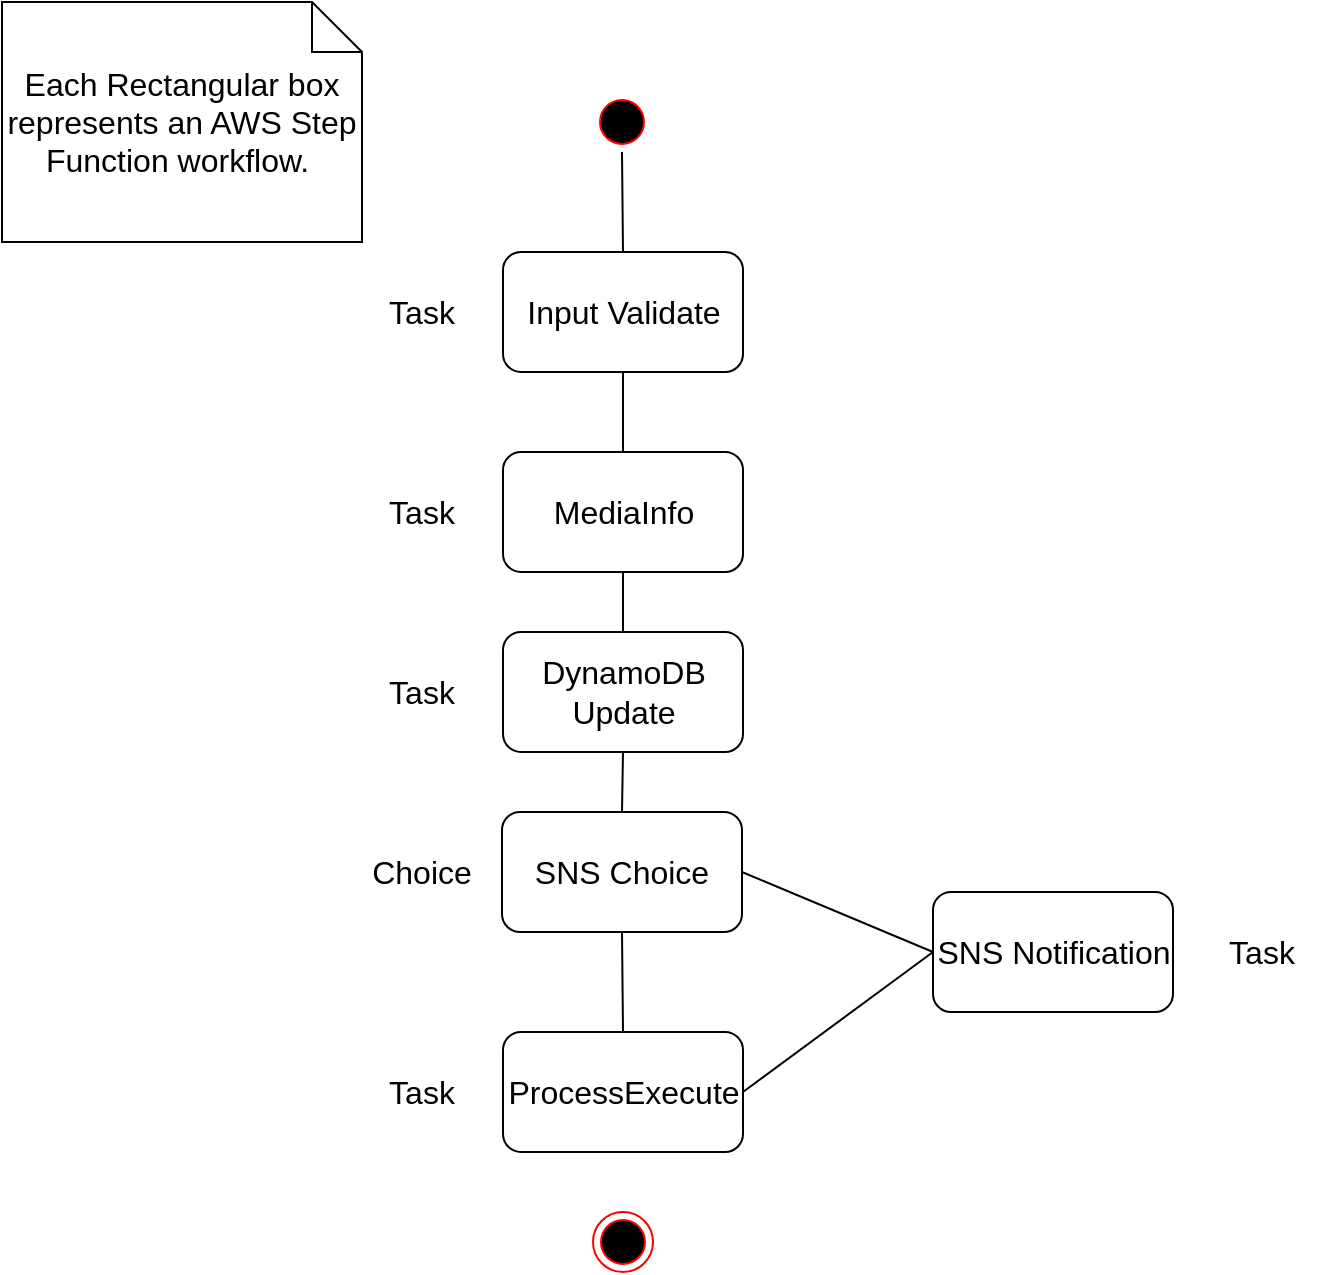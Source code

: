<mxfile version="22.1.11" type="github">
  <diagram name="Page-1" id="e7e014a7-5840-1c2e-5031-d8a46d1fe8dd">
    <mxGraphModel dx="1729" dy="1483" grid="1" gridSize="10" guides="1" tooltips="1" connect="1" arrows="1" fold="1" page="1" pageScale="1" pageWidth="1169" pageHeight="826" background="none" math="0" shadow="0">
      <root>
        <mxCell id="0" />
        <mxCell id="1" parent="0" />
        <mxCell id="SQg0XDpjlxG6kFOg6IQ--44" value="Input Validate" style="rounded=1;whiteSpace=wrap;html=1;fontSize=16;" vertex="1" parent="1">
          <mxGeometry x="150.5" y="-590" width="120" height="60" as="geometry" />
        </mxCell>
        <mxCell id="SQg0XDpjlxG6kFOg6IQ--45" value="MediaInfo" style="rounded=1;whiteSpace=wrap;html=1;fontSize=16;" vertex="1" parent="1">
          <mxGeometry x="150.5" y="-490" width="120" height="60" as="geometry" />
        </mxCell>
        <mxCell id="SQg0XDpjlxG6kFOg6IQ--46" value="DynamoDB Update" style="rounded=1;whiteSpace=wrap;html=1;fontSize=16;" vertex="1" parent="1">
          <mxGeometry x="150.5" y="-400" width="120" height="60" as="geometry" />
        </mxCell>
        <mxCell id="SQg0XDpjlxG6kFOg6IQ--47" value="SNS Choice" style="rounded=1;whiteSpace=wrap;html=1;fontSize=16;" vertex="1" parent="1">
          <mxGeometry x="150" y="-310" width="120" height="60" as="geometry" />
        </mxCell>
        <mxCell id="SQg0XDpjlxG6kFOg6IQ--48" value="SNS Notification" style="rounded=1;whiteSpace=wrap;html=1;fontSize=16;" vertex="1" parent="1">
          <mxGeometry x="365.5" y="-270" width="120" height="60" as="geometry" />
        </mxCell>
        <mxCell id="SQg0XDpjlxG6kFOg6IQ--49" value="ProcessExecute" style="rounded=1;whiteSpace=wrap;html=1;fontSize=16;" vertex="1" parent="1">
          <mxGeometry x="150.5" y="-200" width="120" height="60" as="geometry" />
        </mxCell>
        <mxCell id="SQg0XDpjlxG6kFOg6IQ--56" value="" style="ellipse;shape=endState;fillColor=#000000;strokeColor=#ff0000" vertex="1" parent="1">
          <mxGeometry x="195.5" y="-110" width="30" height="30" as="geometry" />
        </mxCell>
        <mxCell id="SQg0XDpjlxG6kFOg6IQ--57" value="" style="endArrow=none;html=1;rounded=0;fontSize=12;startSize=8;endSize=8;curved=1;entryX=0.5;entryY=1;entryDx=0;entryDy=0;exitX=0.5;exitY=0;exitDx=0;exitDy=0;" edge="1" parent="1" source="SQg0XDpjlxG6kFOg6IQ--45" target="SQg0XDpjlxG6kFOg6IQ--44">
          <mxGeometry width="50" height="50" relative="1" as="geometry">
            <mxPoint x="245.5" y="-400" as="sourcePoint" />
            <mxPoint x="295.5" y="-450" as="targetPoint" />
          </mxGeometry>
        </mxCell>
        <mxCell id="SQg0XDpjlxG6kFOg6IQ--58" value="" style="endArrow=none;html=1;rounded=0;fontSize=12;startSize=8;endSize=8;curved=1;entryX=0.5;entryY=1;entryDx=0;entryDy=0;" edge="1" parent="1" source="SQg0XDpjlxG6kFOg6IQ--46" target="SQg0XDpjlxG6kFOg6IQ--45">
          <mxGeometry width="50" height="50" relative="1" as="geometry">
            <mxPoint x="245.5" y="-400" as="sourcePoint" />
            <mxPoint x="295.5" y="-450" as="targetPoint" />
          </mxGeometry>
        </mxCell>
        <mxCell id="SQg0XDpjlxG6kFOg6IQ--59" value="" style="endArrow=none;html=1;rounded=0;fontSize=12;startSize=8;endSize=8;curved=1;entryX=0.5;entryY=1;entryDx=0;entryDy=0;exitX=0.5;exitY=0;exitDx=0;exitDy=0;" edge="1" parent="1" source="SQg0XDpjlxG6kFOg6IQ--47" target="SQg0XDpjlxG6kFOg6IQ--46">
          <mxGeometry width="50" height="50" relative="1" as="geometry">
            <mxPoint x="245.5" y="-400" as="sourcePoint" />
            <mxPoint x="295.5" y="-450" as="targetPoint" />
          </mxGeometry>
        </mxCell>
        <mxCell id="SQg0XDpjlxG6kFOg6IQ--60" value="" style="endArrow=none;html=1;rounded=0;fontSize=12;startSize=8;endSize=8;curved=1;entryX=0.5;entryY=1;entryDx=0;entryDy=0;exitX=0.5;exitY=0;exitDx=0;exitDy=0;" edge="1" parent="1" source="SQg0XDpjlxG6kFOg6IQ--49" target="SQg0XDpjlxG6kFOg6IQ--47">
          <mxGeometry width="50" height="50" relative="1" as="geometry">
            <mxPoint x="245.5" y="-300" as="sourcePoint" />
            <mxPoint x="295.5" y="-350" as="targetPoint" />
          </mxGeometry>
        </mxCell>
        <mxCell id="SQg0XDpjlxG6kFOg6IQ--61" value="" style="endArrow=none;html=1;rounded=0;fontSize=12;startSize=8;endSize=8;curved=1;exitX=1;exitY=0.5;exitDx=0;exitDy=0;entryX=0;entryY=0.5;entryDx=0;entryDy=0;" edge="1" parent="1" source="SQg0XDpjlxG6kFOg6IQ--47" target="SQg0XDpjlxG6kFOg6IQ--48">
          <mxGeometry width="50" height="50" relative="1" as="geometry">
            <mxPoint x="245.5" y="-300" as="sourcePoint" />
            <mxPoint x="295.5" y="-350" as="targetPoint" />
          </mxGeometry>
        </mxCell>
        <mxCell id="SQg0XDpjlxG6kFOg6IQ--62" value="" style="endArrow=none;html=1;rounded=0;fontSize=12;startSize=8;endSize=8;curved=1;exitX=1;exitY=0.5;exitDx=0;exitDy=0;entryX=0;entryY=0.5;entryDx=0;entryDy=0;" edge="1" parent="1" source="SQg0XDpjlxG6kFOg6IQ--49" target="SQg0XDpjlxG6kFOg6IQ--48">
          <mxGeometry width="50" height="50" relative="1" as="geometry">
            <mxPoint x="245.5" y="-300" as="sourcePoint" />
            <mxPoint x="295.5" y="-350" as="targetPoint" />
          </mxGeometry>
        </mxCell>
        <mxCell id="SQg0XDpjlxG6kFOg6IQ--66" value="" style="endArrow=none;html=1;rounded=0;fontSize=12;startSize=8;endSize=8;curved=1;entryX=0.5;entryY=1;entryDx=0;entryDy=0;exitX=0.5;exitY=0;exitDx=0;exitDy=0;" edge="1" parent="1" source="SQg0XDpjlxG6kFOg6IQ--44" target="SQg0XDpjlxG6kFOg6IQ--67">
          <mxGeometry width="50" height="50" relative="1" as="geometry">
            <mxPoint x="245.5" y="-400" as="sourcePoint" />
            <mxPoint x="215.5" y="-665" as="targetPoint" />
          </mxGeometry>
        </mxCell>
        <mxCell id="SQg0XDpjlxG6kFOg6IQ--67" value="" style="ellipse;shape=startState;fillColor=#000000;strokeColor=#ff0000;" vertex="1" parent="1">
          <mxGeometry x="195" y="-670" width="30" height="30" as="geometry" />
        </mxCell>
        <mxCell id="SQg0XDpjlxG6kFOg6IQ--68" value="Task" style="text;html=1;strokeColor=none;fillColor=none;align=center;verticalAlign=middle;whiteSpace=wrap;rounded=0;fontSize=16;" vertex="1" parent="1">
          <mxGeometry x="80" y="-575" width="60" height="30" as="geometry" />
        </mxCell>
        <mxCell id="SQg0XDpjlxG6kFOg6IQ--69" value="Task" style="text;html=1;strokeColor=none;fillColor=none;align=center;verticalAlign=middle;whiteSpace=wrap;rounded=0;fontSize=16;" vertex="1" parent="1">
          <mxGeometry x="80" y="-475" width="60" height="30" as="geometry" />
        </mxCell>
        <mxCell id="SQg0XDpjlxG6kFOg6IQ--70" value="Task" style="text;html=1;strokeColor=none;fillColor=none;align=center;verticalAlign=middle;whiteSpace=wrap;rounded=0;fontSize=16;" vertex="1" parent="1">
          <mxGeometry x="80" y="-385" width="60" height="30" as="geometry" />
        </mxCell>
        <mxCell id="SQg0XDpjlxG6kFOg6IQ--72" value="Task" style="text;html=1;strokeColor=none;fillColor=none;align=center;verticalAlign=middle;whiteSpace=wrap;rounded=0;fontSize=16;" vertex="1" parent="1">
          <mxGeometry x="80" y="-185" width="60" height="30" as="geometry" />
        </mxCell>
        <mxCell id="SQg0XDpjlxG6kFOg6IQ--73" value="Task" style="text;html=1;strokeColor=none;fillColor=none;align=center;verticalAlign=middle;whiteSpace=wrap;rounded=0;fontSize=16;" vertex="1" parent="1">
          <mxGeometry x="500" y="-255" width="60" height="30" as="geometry" />
        </mxCell>
        <mxCell id="SQg0XDpjlxG6kFOg6IQ--74" value="Choice" style="text;html=1;strokeColor=none;fillColor=none;align=center;verticalAlign=middle;whiteSpace=wrap;rounded=0;fontSize=16;" vertex="1" parent="1">
          <mxGeometry x="80" y="-295" width="60" height="30" as="geometry" />
        </mxCell>
        <mxCell id="SQg0XDpjlxG6kFOg6IQ--75" value="Each Rectangular box represents an AWS Step Function workflow.&amp;nbsp;" style="shape=note2;boundedLbl=1;whiteSpace=wrap;html=1;size=25;verticalAlign=top;align=center;fontSize=16;" vertex="1" parent="1">
          <mxGeometry x="-100" y="-715" width="180" height="120" as="geometry" />
        </mxCell>
      </root>
    </mxGraphModel>
  </diagram>
</mxfile>
